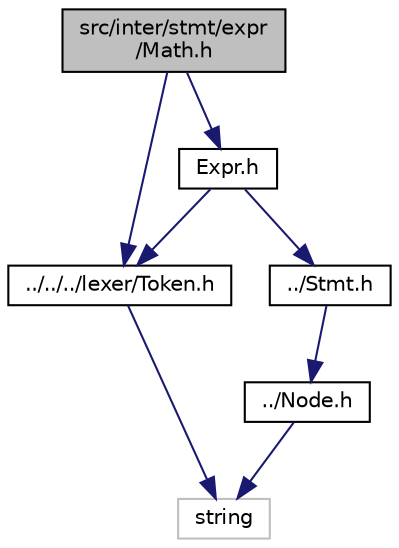 digraph "src/inter/stmt/expr/Math.h"
{
  edge [fontname="Helvetica",fontsize="10",labelfontname="Helvetica",labelfontsize="10"];
  node [fontname="Helvetica",fontsize="10",shape=record];
  Node0 [label="src/inter/stmt/expr\l/Math.h",height=0.2,width=0.4,color="black", fillcolor="grey75", style="filled", fontcolor="black"];
  Node0 -> Node1 [color="midnightblue",fontsize="10",style="solid",fontname="Helvetica"];
  Node1 [label="../../../lexer/Token.h",height=0.2,width=0.4,color="black", fillcolor="white", style="filled",URL="$_token_8h.html"];
  Node1 -> Node2 [color="midnightblue",fontsize="10",style="solid",fontname="Helvetica"];
  Node2 [label="string",height=0.2,width=0.4,color="grey75", fillcolor="white", style="filled"];
  Node0 -> Node3 [color="midnightblue",fontsize="10",style="solid",fontname="Helvetica"];
  Node3 [label="Expr.h",height=0.2,width=0.4,color="black", fillcolor="white", style="filled",URL="$_expr_8h.html"];
  Node3 -> Node4 [color="midnightblue",fontsize="10",style="solid",fontname="Helvetica"];
  Node4 [label="../Stmt.h",height=0.2,width=0.4,color="black", fillcolor="white", style="filled",URL="$_stmt_8h.html"];
  Node4 -> Node5 [color="midnightblue",fontsize="10",style="solid",fontname="Helvetica"];
  Node5 [label="../Node.h",height=0.2,width=0.4,color="black", fillcolor="white", style="filled",URL="$_node_8h.html"];
  Node5 -> Node2 [color="midnightblue",fontsize="10",style="solid",fontname="Helvetica"];
  Node3 -> Node1 [color="midnightblue",fontsize="10",style="solid",fontname="Helvetica"];
}
